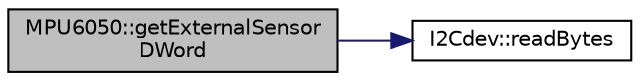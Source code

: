 digraph "MPU6050::getExternalSensorDWord"
{
  edge [fontname="Helvetica",fontsize="10",labelfontname="Helvetica",labelfontsize="10"];
  node [fontname="Helvetica",fontsize="10",shape=record];
  rankdir="LR";
  Node116 [label="MPU6050::getExternalSensor\lDWord",height=0.2,width=0.4,color="black", fillcolor="grey75", style="filled", fontcolor="black"];
  Node116 -> Node117 [color="midnightblue",fontsize="10",style="solid",fontname="Helvetica"];
  Node117 [label="I2Cdev::readBytes",height=0.2,width=0.4,color="black", fillcolor="white", style="filled",URL="$class_i2_cdev.html#ae1eed9468ce4653e080bfd8481d2ac88",tooltip="Read multiple bytes from an 8-bit device register. "];
}
